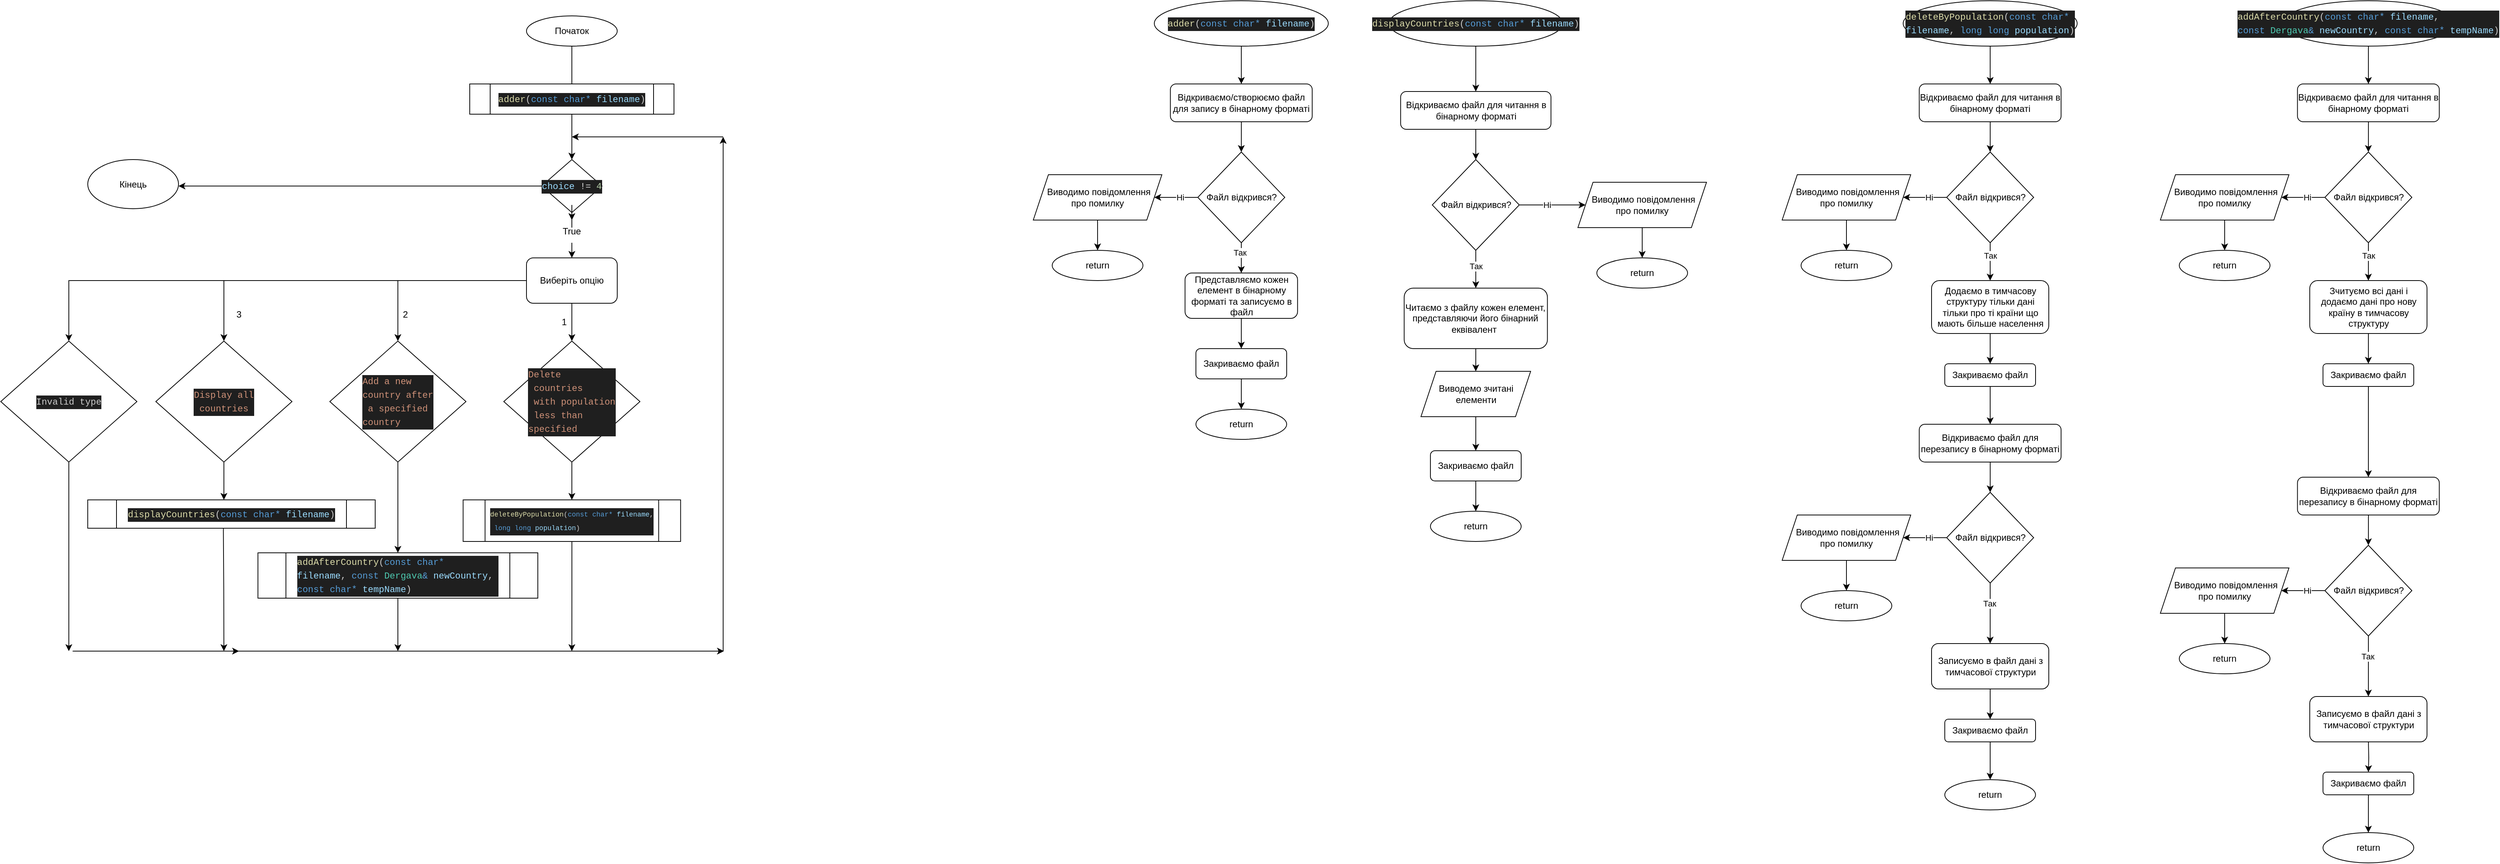<mxfile version="24.8.4">
  <diagram name="Page-1" id="szab3ZNXPAMErpoJf3iV">
    <mxGraphModel dx="2683" dy="619" grid="1" gridSize="10" guides="1" tooltips="1" connect="1" arrows="1" fold="1" page="1" pageScale="1" pageWidth="850" pageHeight="1100" math="0" shadow="0">
      <root>
        <mxCell id="0" />
        <mxCell id="1" parent="0" />
        <mxCell id="Rs7uVpNpl5kbR52D8kE1-1" value="" style="edgeStyle=orthogonalEdgeStyle;rounded=0;orthogonalLoop=1;jettySize=auto;html=1;" edge="1" parent="1" source="Rs7uVpNpl5kbR52D8kE1-2" target="Rs7uVpNpl5kbR52D8kE1-4">
          <mxGeometry relative="1" as="geometry" />
        </mxCell>
        <mxCell id="Rs7uVpNpl5kbR52D8kE1-2" value="&lt;div style=&quot;text-align: start; color: rgb(204, 204, 204); background-color: rgb(31, 31, 31); font-family: Menlo, Monaco, &amp;quot;Courier New&amp;quot;, monospace; line-height: 18px; white-space: pre;&quot;&gt;&lt;span style=&quot;color: rgb(220, 220, 170);&quot;&gt;adder&lt;/span&gt;(&lt;span style=&quot;color: rgb(86, 156, 214);&quot;&gt;const&lt;/span&gt; &lt;span style=&quot;color: rgb(86, 156, 214);&quot;&gt;char*&lt;/span&gt; &lt;span style=&quot;color: rgb(156, 220, 254);&quot;&gt;filename&lt;/span&gt;)&lt;/div&gt;" style="ellipse;whiteSpace=wrap;html=1;" vertex="1" parent="1">
          <mxGeometry x="250" y="100" width="230" height="60" as="geometry" />
        </mxCell>
        <mxCell id="Rs7uVpNpl5kbR52D8kE1-3" value="" style="edgeStyle=orthogonalEdgeStyle;rounded=0;orthogonalLoop=1;jettySize=auto;html=1;" edge="1" parent="1" source="Rs7uVpNpl5kbR52D8kE1-4" target="Rs7uVpNpl5kbR52D8kE1-9">
          <mxGeometry relative="1" as="geometry" />
        </mxCell>
        <mxCell id="Rs7uVpNpl5kbR52D8kE1-4" value="Відкриваємо/створюємо файл для запису в бінарному форматі" style="rounded=1;whiteSpace=wrap;html=1;" vertex="1" parent="1">
          <mxGeometry x="271.25" y="210" width="187.5" height="50" as="geometry" />
        </mxCell>
        <mxCell id="Rs7uVpNpl5kbR52D8kE1-5" value="" style="edgeStyle=orthogonalEdgeStyle;rounded=0;orthogonalLoop=1;jettySize=auto;html=1;" edge="1" parent="1" source="Rs7uVpNpl5kbR52D8kE1-9" target="Rs7uVpNpl5kbR52D8kE1-11">
          <mxGeometry relative="1" as="geometry" />
        </mxCell>
        <mxCell id="Rs7uVpNpl5kbR52D8kE1-6" value="Ні" style="edgeLabel;html=1;align=center;verticalAlign=middle;resizable=0;points=[];" vertex="1" connectable="0" parent="Rs7uVpNpl5kbR52D8kE1-5">
          <mxGeometry x="-0.169" relative="1" as="geometry">
            <mxPoint as="offset" />
          </mxGeometry>
        </mxCell>
        <mxCell id="Rs7uVpNpl5kbR52D8kE1-7" value="" style="edgeStyle=orthogonalEdgeStyle;rounded=0;orthogonalLoop=1;jettySize=auto;html=1;" edge="1" parent="1" source="Rs7uVpNpl5kbR52D8kE1-9" target="Rs7uVpNpl5kbR52D8kE1-14">
          <mxGeometry relative="1" as="geometry" />
        </mxCell>
        <mxCell id="Rs7uVpNpl5kbR52D8kE1-8" value="Так" style="edgeLabel;html=1;align=center;verticalAlign=middle;resizable=0;points=[];" vertex="1" connectable="0" parent="Rs7uVpNpl5kbR52D8kE1-7">
          <mxGeometry x="-0.366" y="-2" relative="1" as="geometry">
            <mxPoint as="offset" />
          </mxGeometry>
        </mxCell>
        <mxCell id="Rs7uVpNpl5kbR52D8kE1-9" value="Файл відкрився?" style="rhombus;whiteSpace=wrap;html=1;" vertex="1" parent="1">
          <mxGeometry x="307.5" y="300" width="115" height="120" as="geometry" />
        </mxCell>
        <mxCell id="Rs7uVpNpl5kbR52D8kE1-10" value="" style="edgeStyle=orthogonalEdgeStyle;rounded=0;orthogonalLoop=1;jettySize=auto;html=1;" edge="1" parent="1" source="Rs7uVpNpl5kbR52D8kE1-11" target="Rs7uVpNpl5kbR52D8kE1-12">
          <mxGeometry relative="1" as="geometry" />
        </mxCell>
        <mxCell id="Rs7uVpNpl5kbR52D8kE1-11" value="&amp;nbsp; Виводимо повідомлення&amp;nbsp;&lt;div&gt;про помилку&lt;/div&gt;" style="shape=parallelogram;perimeter=parallelogramPerimeter;whiteSpace=wrap;html=1;fixedSize=1;" vertex="1" parent="1">
          <mxGeometry x="90" y="330" width="170" height="60" as="geometry" />
        </mxCell>
        <mxCell id="Rs7uVpNpl5kbR52D8kE1-12" value="return" style="ellipse;whiteSpace=wrap;html=1;" vertex="1" parent="1">
          <mxGeometry x="115" y="430" width="120" height="40" as="geometry" />
        </mxCell>
        <mxCell id="Rs7uVpNpl5kbR52D8kE1-13" value="" style="edgeStyle=orthogonalEdgeStyle;rounded=0;orthogonalLoop=1;jettySize=auto;html=1;" edge="1" parent="1" source="Rs7uVpNpl5kbR52D8kE1-14" target="Rs7uVpNpl5kbR52D8kE1-16">
          <mxGeometry relative="1" as="geometry" />
        </mxCell>
        <mxCell id="Rs7uVpNpl5kbR52D8kE1-14" value="Представляємо кожен елемент в бінарному форматі та записуємо в файл" style="rounded=1;whiteSpace=wrap;html=1;" vertex="1" parent="1">
          <mxGeometry x="290.63" y="460" width="148.75" height="60" as="geometry" />
        </mxCell>
        <mxCell id="Rs7uVpNpl5kbR52D8kE1-15" value="" style="edgeStyle=orthogonalEdgeStyle;rounded=0;orthogonalLoop=1;jettySize=auto;html=1;" edge="1" parent="1" source="Rs7uVpNpl5kbR52D8kE1-16" target="Rs7uVpNpl5kbR52D8kE1-17">
          <mxGeometry relative="1" as="geometry" />
        </mxCell>
        <mxCell id="Rs7uVpNpl5kbR52D8kE1-16" value="Закриваємо файл" style="rounded=1;whiteSpace=wrap;html=1;" vertex="1" parent="1">
          <mxGeometry x="305" y="560" width="120" height="40" as="geometry" />
        </mxCell>
        <mxCell id="Rs7uVpNpl5kbR52D8kE1-17" value="return" style="ellipse;whiteSpace=wrap;html=1;" vertex="1" parent="1">
          <mxGeometry x="305" y="640" width="120" height="40" as="geometry" />
        </mxCell>
        <mxCell id="Rs7uVpNpl5kbR52D8kE1-18" value="" style="edgeStyle=orthogonalEdgeStyle;rounded=0;orthogonalLoop=1;jettySize=auto;html=1;" edge="1" parent="1" source="Rs7uVpNpl5kbR52D8kE1-19" target="Rs7uVpNpl5kbR52D8kE1-21">
          <mxGeometry relative="1" as="geometry" />
        </mxCell>
        <mxCell id="Rs7uVpNpl5kbR52D8kE1-19" value="&lt;div style=&quot;text-align: start; color: rgb(204, 204, 204); background-color: rgb(31, 31, 31); font-family: Menlo, Monaco, &amp;quot;Courier New&amp;quot;, monospace; line-height: 18px; white-space: pre;&quot;&gt;&lt;span style=&quot;color: rgb(220, 220, 170);&quot;&gt;displayCountries&lt;/span&gt;(&lt;span style=&quot;color: rgb(86, 156, 214);&quot;&gt;const&lt;/span&gt; &lt;span style=&quot;color: rgb(86, 156, 214);&quot;&gt;char*&lt;/span&gt; &lt;span style=&quot;color: rgb(156, 220, 254);&quot;&gt;filename&lt;/span&gt;)&lt;/div&gt;" style="ellipse;whiteSpace=wrap;html=1;" vertex="1" parent="1">
          <mxGeometry x="560" y="100" width="230" height="60" as="geometry" />
        </mxCell>
        <mxCell id="Rs7uVpNpl5kbR52D8kE1-20" value="" style="edgeStyle=orthogonalEdgeStyle;rounded=0;orthogonalLoop=1;jettySize=auto;html=1;" edge="1" parent="1" source="Rs7uVpNpl5kbR52D8kE1-21" target="Rs7uVpNpl5kbR52D8kE1-26">
          <mxGeometry relative="1" as="geometry" />
        </mxCell>
        <mxCell id="Rs7uVpNpl5kbR52D8kE1-21" value="Відкриваємо файл для читання в бінарному форматі" style="rounded=1;whiteSpace=wrap;html=1;" vertex="1" parent="1">
          <mxGeometry x="575.63" y="220" width="198.75" height="50" as="geometry" />
        </mxCell>
        <mxCell id="Rs7uVpNpl5kbR52D8kE1-22" value="" style="edgeStyle=orthogonalEdgeStyle;rounded=0;orthogonalLoop=1;jettySize=auto;html=1;" edge="1" parent="1" source="Rs7uVpNpl5kbR52D8kE1-26" target="Rs7uVpNpl5kbR52D8kE1-28">
          <mxGeometry relative="1" as="geometry" />
        </mxCell>
        <mxCell id="Rs7uVpNpl5kbR52D8kE1-23" value="Ні" style="edgeLabel;html=1;align=center;verticalAlign=middle;resizable=0;points=[];" vertex="1" connectable="0" parent="Rs7uVpNpl5kbR52D8kE1-22">
          <mxGeometry x="-0.169" relative="1" as="geometry">
            <mxPoint as="offset" />
          </mxGeometry>
        </mxCell>
        <mxCell id="Rs7uVpNpl5kbR52D8kE1-24" value="" style="edgeStyle=orthogonalEdgeStyle;rounded=0;orthogonalLoop=1;jettySize=auto;html=1;" edge="1" parent="1" source="Rs7uVpNpl5kbR52D8kE1-26" target="Rs7uVpNpl5kbR52D8kE1-31">
          <mxGeometry relative="1" as="geometry" />
        </mxCell>
        <mxCell id="Rs7uVpNpl5kbR52D8kE1-25" value="Так" style="edgeLabel;html=1;align=center;verticalAlign=middle;resizable=0;points=[];" vertex="1" connectable="0" parent="Rs7uVpNpl5kbR52D8kE1-24">
          <mxGeometry x="-0.462" y="-2" relative="1" as="geometry">
            <mxPoint x="2" y="7" as="offset" />
          </mxGeometry>
        </mxCell>
        <mxCell id="Rs7uVpNpl5kbR52D8kE1-26" value="Файл відкрився?" style="rhombus;whiteSpace=wrap;html=1;" vertex="1" parent="1">
          <mxGeometry x="617.5" y="310" width="115" height="120" as="geometry" />
        </mxCell>
        <mxCell id="Rs7uVpNpl5kbR52D8kE1-27" value="" style="edgeStyle=orthogonalEdgeStyle;rounded=0;orthogonalLoop=1;jettySize=auto;html=1;" edge="1" parent="1" source="Rs7uVpNpl5kbR52D8kE1-28" target="Rs7uVpNpl5kbR52D8kE1-29">
          <mxGeometry relative="1" as="geometry" />
        </mxCell>
        <mxCell id="Rs7uVpNpl5kbR52D8kE1-28" value="&amp;nbsp; Виводимо повідомлення&amp;nbsp;&lt;div&gt;про помилку&lt;/div&gt;" style="shape=parallelogram;perimeter=parallelogramPerimeter;whiteSpace=wrap;html=1;fixedSize=1;" vertex="1" parent="1">
          <mxGeometry x="810" y="340" width="170" height="60" as="geometry" />
        </mxCell>
        <mxCell id="Rs7uVpNpl5kbR52D8kE1-29" value="return" style="ellipse;whiteSpace=wrap;html=1;" vertex="1" parent="1">
          <mxGeometry x="835" y="440" width="120" height="40" as="geometry" />
        </mxCell>
        <mxCell id="Rs7uVpNpl5kbR52D8kE1-30" value="" style="edgeStyle=orthogonalEdgeStyle;rounded=0;orthogonalLoop=1;jettySize=auto;html=1;" edge="1" parent="1" source="Rs7uVpNpl5kbR52D8kE1-99" target="Rs7uVpNpl5kbR52D8kE1-33">
          <mxGeometry relative="1" as="geometry" />
        </mxCell>
        <mxCell id="Rs7uVpNpl5kbR52D8kE1-31" value="Читаємо з файлу кожен елемент, представляючи його бінарний еквівалент&amp;nbsp;" style="rounded=1;whiteSpace=wrap;html=1;" vertex="1" parent="1">
          <mxGeometry x="580.32" y="480" width="189.37" height="80" as="geometry" />
        </mxCell>
        <mxCell id="Rs7uVpNpl5kbR52D8kE1-32" value="" style="edgeStyle=orthogonalEdgeStyle;rounded=0;orthogonalLoop=1;jettySize=auto;html=1;" edge="1" parent="1" source="Rs7uVpNpl5kbR52D8kE1-33" target="Rs7uVpNpl5kbR52D8kE1-34">
          <mxGeometry relative="1" as="geometry" />
        </mxCell>
        <mxCell id="Rs7uVpNpl5kbR52D8kE1-33" value="Закриваємо файл" style="rounded=1;whiteSpace=wrap;html=1;" vertex="1" parent="1">
          <mxGeometry x="615.01" y="695" width="120" height="40" as="geometry" />
        </mxCell>
        <mxCell id="Rs7uVpNpl5kbR52D8kE1-34" value="return" style="ellipse;whiteSpace=wrap;html=1;" vertex="1" parent="1">
          <mxGeometry x="615.01" y="775" width="120" height="40" as="geometry" />
        </mxCell>
        <mxCell id="Rs7uVpNpl5kbR52D8kE1-35" value="" style="edgeStyle=orthogonalEdgeStyle;rounded=0;orthogonalLoop=1;jettySize=auto;html=1;" edge="1" parent="1" source="Rs7uVpNpl5kbR52D8kE1-36" target="Rs7uVpNpl5kbR52D8kE1-38">
          <mxGeometry relative="1" as="geometry" />
        </mxCell>
        <mxCell id="Rs7uVpNpl5kbR52D8kE1-36" value="&lt;div style=&quot;text-align: start; color: rgb(204, 204, 204); background-color: rgb(31, 31, 31); font-family: Menlo, Monaco, &amp;quot;Courier New&amp;quot;, monospace; line-height: 18px; white-space: pre;&quot;&gt;&lt;span style=&quot;color: rgb(220, 220, 170);&quot;&gt;deleteByPopulation&lt;/span&gt;(&lt;span style=&quot;color: rgb(86, 156, 214);&quot;&gt;const&lt;/span&gt; &lt;span style=&quot;color: rgb(86, 156, 214);&quot;&gt;char*&lt;/span&gt;&amp;nbsp;&lt;/div&gt;&lt;div style=&quot;text-align: start; color: rgb(204, 204, 204); background-color: rgb(31, 31, 31); font-family: Menlo, Monaco, &amp;quot;Courier New&amp;quot;, monospace; line-height: 18px; white-space: pre;&quot;&gt;&lt;span style=&quot;color: rgb(156, 220, 254);&quot;&gt;filename&lt;/span&gt;, &lt;span style=&quot;color: rgb(86, 156, 214);&quot;&gt;long&lt;/span&gt; &lt;span style=&quot;color: rgb(86, 156, 214);&quot;&gt;long&lt;/span&gt; &lt;span style=&quot;color: rgb(156, 220, 254);&quot;&gt;population&lt;/span&gt;)&lt;/div&gt;" style="ellipse;whiteSpace=wrap;html=1;" vertex="1" parent="1">
          <mxGeometry x="1240" y="100" width="230" height="60" as="geometry" />
        </mxCell>
        <mxCell id="Rs7uVpNpl5kbR52D8kE1-37" value="" style="edgeStyle=orthogonalEdgeStyle;rounded=0;orthogonalLoop=1;jettySize=auto;html=1;" edge="1" parent="1" source="Rs7uVpNpl5kbR52D8kE1-38" target="Rs7uVpNpl5kbR52D8kE1-43">
          <mxGeometry relative="1" as="geometry" />
        </mxCell>
        <mxCell id="Rs7uVpNpl5kbR52D8kE1-38" value="Відкриваємо файл для читання в бінарному форматі" style="rounded=1;whiteSpace=wrap;html=1;" vertex="1" parent="1">
          <mxGeometry x="1261.25" y="210" width="187.5" height="50" as="geometry" />
        </mxCell>
        <mxCell id="Rs7uVpNpl5kbR52D8kE1-39" value="" style="edgeStyle=orthogonalEdgeStyle;rounded=0;orthogonalLoop=1;jettySize=auto;html=1;" edge="1" parent="1" source="Rs7uVpNpl5kbR52D8kE1-43" target="Rs7uVpNpl5kbR52D8kE1-45">
          <mxGeometry relative="1" as="geometry" />
        </mxCell>
        <mxCell id="Rs7uVpNpl5kbR52D8kE1-40" value="Ні" style="edgeLabel;html=1;align=center;verticalAlign=middle;resizable=0;points=[];" vertex="1" connectable="0" parent="Rs7uVpNpl5kbR52D8kE1-39">
          <mxGeometry x="-0.169" relative="1" as="geometry">
            <mxPoint as="offset" />
          </mxGeometry>
        </mxCell>
        <mxCell id="Rs7uVpNpl5kbR52D8kE1-41" value="" style="edgeStyle=orthogonalEdgeStyle;rounded=0;orthogonalLoop=1;jettySize=auto;html=1;" edge="1" parent="1" source="Rs7uVpNpl5kbR52D8kE1-43" target="Rs7uVpNpl5kbR52D8kE1-48">
          <mxGeometry relative="1" as="geometry" />
        </mxCell>
        <mxCell id="Rs7uVpNpl5kbR52D8kE1-42" value="Так" style="edgeLabel;html=1;align=center;verticalAlign=middle;resizable=0;points=[];" vertex="1" connectable="0" parent="Rs7uVpNpl5kbR52D8kE1-41">
          <mxGeometry x="-0.255" relative="1" as="geometry">
            <mxPoint y="-2" as="offset" />
          </mxGeometry>
        </mxCell>
        <mxCell id="Rs7uVpNpl5kbR52D8kE1-43" value="Файл відкрився?" style="rhombus;whiteSpace=wrap;html=1;" vertex="1" parent="1">
          <mxGeometry x="1297.5" y="300" width="115" height="120" as="geometry" />
        </mxCell>
        <mxCell id="Rs7uVpNpl5kbR52D8kE1-44" value="" style="edgeStyle=orthogonalEdgeStyle;rounded=0;orthogonalLoop=1;jettySize=auto;html=1;" edge="1" parent="1" source="Rs7uVpNpl5kbR52D8kE1-45" target="Rs7uVpNpl5kbR52D8kE1-46">
          <mxGeometry relative="1" as="geometry" />
        </mxCell>
        <mxCell id="Rs7uVpNpl5kbR52D8kE1-45" value="&amp;nbsp; Виводимо повідомлення&amp;nbsp;&lt;div&gt;про помилку&lt;/div&gt;" style="shape=parallelogram;perimeter=parallelogramPerimeter;whiteSpace=wrap;html=1;fixedSize=1;" vertex="1" parent="1">
          <mxGeometry x="1080" y="330" width="170" height="60" as="geometry" />
        </mxCell>
        <mxCell id="Rs7uVpNpl5kbR52D8kE1-46" value="return" style="ellipse;whiteSpace=wrap;html=1;" vertex="1" parent="1">
          <mxGeometry x="1105" y="430" width="120" height="40" as="geometry" />
        </mxCell>
        <mxCell id="Rs7uVpNpl5kbR52D8kE1-47" value="" style="edgeStyle=orthogonalEdgeStyle;rounded=0;orthogonalLoop=1;jettySize=auto;html=1;" edge="1" parent="1" source="Rs7uVpNpl5kbR52D8kE1-48" target="Rs7uVpNpl5kbR52D8kE1-50">
          <mxGeometry relative="1" as="geometry" />
        </mxCell>
        <mxCell id="Rs7uVpNpl5kbR52D8kE1-48" value="Додаємо в тимчасову структуру тільки дані тільки про ті країни що мають більше населення" style="rounded=1;whiteSpace=wrap;html=1;" vertex="1" parent="1">
          <mxGeometry x="1277.5" y="470" width="155" height="70" as="geometry" />
        </mxCell>
        <mxCell id="Rs7uVpNpl5kbR52D8kE1-49" value="" style="edgeStyle=orthogonalEdgeStyle;rounded=0;orthogonalLoop=1;jettySize=auto;html=1;" edge="1" parent="1" source="Rs7uVpNpl5kbR52D8kE1-50" target="Rs7uVpNpl5kbR52D8kE1-52">
          <mxGeometry relative="1" as="geometry" />
        </mxCell>
        <mxCell id="Rs7uVpNpl5kbR52D8kE1-50" value="Закриваємо файл" style="rounded=1;whiteSpace=wrap;html=1;" vertex="1" parent="1">
          <mxGeometry x="1295" y="580" width="120" height="30" as="geometry" />
        </mxCell>
        <mxCell id="Rs7uVpNpl5kbR52D8kE1-51" value="" style="edgeStyle=orthogonalEdgeStyle;rounded=0;orthogonalLoop=1;jettySize=auto;html=1;" edge="1" parent="1" source="Rs7uVpNpl5kbR52D8kE1-52" target="Rs7uVpNpl5kbR52D8kE1-57">
          <mxGeometry relative="1" as="geometry" />
        </mxCell>
        <mxCell id="Rs7uVpNpl5kbR52D8kE1-52" value="Відкриваємо файл для перезапису в бінарному форматі" style="rounded=1;whiteSpace=wrap;html=1;" vertex="1" parent="1">
          <mxGeometry x="1261.25" y="660" width="187.5" height="50" as="geometry" />
        </mxCell>
        <mxCell id="Rs7uVpNpl5kbR52D8kE1-53" value="" style="edgeStyle=orthogonalEdgeStyle;rounded=0;orthogonalLoop=1;jettySize=auto;html=1;" edge="1" parent="1" source="Rs7uVpNpl5kbR52D8kE1-57" target="Rs7uVpNpl5kbR52D8kE1-59">
          <mxGeometry relative="1" as="geometry" />
        </mxCell>
        <mxCell id="Rs7uVpNpl5kbR52D8kE1-54" value="Ні" style="edgeLabel;html=1;align=center;verticalAlign=middle;resizable=0;points=[];" vertex="1" connectable="0" parent="Rs7uVpNpl5kbR52D8kE1-53">
          <mxGeometry x="-0.169" relative="1" as="geometry">
            <mxPoint as="offset" />
          </mxGeometry>
        </mxCell>
        <mxCell id="Rs7uVpNpl5kbR52D8kE1-55" value="" style="edgeStyle=orthogonalEdgeStyle;rounded=0;orthogonalLoop=1;jettySize=auto;html=1;" edge="1" parent="1" source="Rs7uVpNpl5kbR52D8kE1-57" target="Rs7uVpNpl5kbR52D8kE1-62">
          <mxGeometry relative="1" as="geometry" />
        </mxCell>
        <mxCell id="Rs7uVpNpl5kbR52D8kE1-56" value="Так" style="edgeLabel;html=1;align=center;verticalAlign=middle;resizable=0;points=[];" vertex="1" connectable="0" parent="Rs7uVpNpl5kbR52D8kE1-55">
          <mxGeometry x="-0.339" y="-1" relative="1" as="geometry">
            <mxPoint as="offset" />
          </mxGeometry>
        </mxCell>
        <mxCell id="Rs7uVpNpl5kbR52D8kE1-57" value="Файл відкрився?" style="rhombus;whiteSpace=wrap;html=1;" vertex="1" parent="1">
          <mxGeometry x="1297.5" y="750" width="115" height="120" as="geometry" />
        </mxCell>
        <mxCell id="Rs7uVpNpl5kbR52D8kE1-58" value="" style="edgeStyle=orthogonalEdgeStyle;rounded=0;orthogonalLoop=1;jettySize=auto;html=1;" edge="1" parent="1" source="Rs7uVpNpl5kbR52D8kE1-59" target="Rs7uVpNpl5kbR52D8kE1-60">
          <mxGeometry relative="1" as="geometry" />
        </mxCell>
        <mxCell id="Rs7uVpNpl5kbR52D8kE1-59" value="&amp;nbsp; Виводимо повідомлення&amp;nbsp;&lt;div&gt;про помилку&lt;/div&gt;" style="shape=parallelogram;perimeter=parallelogramPerimeter;whiteSpace=wrap;html=1;fixedSize=1;" vertex="1" parent="1">
          <mxGeometry x="1080" y="780" width="170" height="60" as="geometry" />
        </mxCell>
        <mxCell id="Rs7uVpNpl5kbR52D8kE1-60" value="return" style="ellipse;whiteSpace=wrap;html=1;" vertex="1" parent="1">
          <mxGeometry x="1105" y="880" width="120" height="40" as="geometry" />
        </mxCell>
        <mxCell id="Rs7uVpNpl5kbR52D8kE1-61" value="" style="edgeStyle=orthogonalEdgeStyle;rounded=0;orthogonalLoop=1;jettySize=auto;html=1;" edge="1" parent="1" source="Rs7uVpNpl5kbR52D8kE1-62" target="Rs7uVpNpl5kbR52D8kE1-64">
          <mxGeometry relative="1" as="geometry" />
        </mxCell>
        <mxCell id="Rs7uVpNpl5kbR52D8kE1-62" value="Записуємо в файл дані з тимчасової структури" style="rounded=1;whiteSpace=wrap;html=1;" vertex="1" parent="1">
          <mxGeometry x="1277.5" y="950" width="155" height="60" as="geometry" />
        </mxCell>
        <mxCell id="Rs7uVpNpl5kbR52D8kE1-63" value="" style="edgeStyle=orthogonalEdgeStyle;rounded=0;orthogonalLoop=1;jettySize=auto;html=1;" edge="1" parent="1" source="Rs7uVpNpl5kbR52D8kE1-64" target="Rs7uVpNpl5kbR52D8kE1-65">
          <mxGeometry relative="1" as="geometry" />
        </mxCell>
        <mxCell id="Rs7uVpNpl5kbR52D8kE1-64" value="Закриваємо файл" style="rounded=1;whiteSpace=wrap;html=1;" vertex="1" parent="1">
          <mxGeometry x="1295" y="1050" width="120" height="30" as="geometry" />
        </mxCell>
        <mxCell id="Rs7uVpNpl5kbR52D8kE1-65" value="return" style="ellipse;whiteSpace=wrap;html=1;" vertex="1" parent="1">
          <mxGeometry x="1295" y="1130" width="120" height="40" as="geometry" />
        </mxCell>
        <mxCell id="Rs7uVpNpl5kbR52D8kE1-66" value="" style="edgeStyle=orthogonalEdgeStyle;rounded=0;orthogonalLoop=1;jettySize=auto;html=1;" edge="1" parent="1" source="Rs7uVpNpl5kbR52D8kE1-67" target="Rs7uVpNpl5kbR52D8kE1-69">
          <mxGeometry relative="1" as="geometry" />
        </mxCell>
        <mxCell id="Rs7uVpNpl5kbR52D8kE1-67" value="&lt;div style=&quot;text-align: start; color: rgb(204, 204, 204); background-color: rgb(31, 31, 31); font-family: Menlo, Monaco, &amp;quot;Courier New&amp;quot;, monospace; line-height: 18px; white-space: pre;&quot;&gt;&lt;span style=&quot;color: rgb(220, 220, 170);&quot;&gt;addAfterCountry&lt;/span&gt;(&lt;span style=&quot;color: rgb(86, 156, 214);&quot;&gt;const&lt;/span&gt; &lt;span style=&quot;color: rgb(86, 156, 214);&quot;&gt;char*&lt;/span&gt; &lt;span style=&quot;color: rgb(156, 220, 254);&quot;&gt;filename&lt;/span&gt;,&amp;nbsp;&lt;/div&gt;&lt;div style=&quot;text-align: start; color: rgb(204, 204, 204); background-color: rgb(31, 31, 31); font-family: Menlo, Monaco, &amp;quot;Courier New&amp;quot;, monospace; line-height: 18px; white-space: pre;&quot;&gt;&lt;span style=&quot;color: rgb(86, 156, 214);&quot;&gt;const&lt;/span&gt; &lt;span style=&quot;color: rgb(78, 201, 176);&quot;&gt;Dergava&lt;/span&gt;&lt;span style=&quot;color: rgb(86, 156, 214);&quot;&gt;&amp;amp;&lt;/span&gt; &lt;span style=&quot;color: rgb(156, 220, 254);&quot;&gt;newCountry&lt;/span&gt;, &lt;span style=&quot;color: rgb(86, 156, 214);&quot;&gt;const&lt;/span&gt; &lt;span style=&quot;color: rgb(86, 156, 214);&quot;&gt;char*&lt;/span&gt; &lt;span style=&quot;color: rgb(156, 220, 254);&quot;&gt;tempName&lt;/span&gt;)&lt;/div&gt;" style="ellipse;whiteSpace=wrap;html=1;" vertex="1" parent="1">
          <mxGeometry x="1740" y="100" width="230" height="60" as="geometry" />
        </mxCell>
        <mxCell id="Rs7uVpNpl5kbR52D8kE1-68" value="" style="edgeStyle=orthogonalEdgeStyle;rounded=0;orthogonalLoop=1;jettySize=auto;html=1;" edge="1" parent="1" source="Rs7uVpNpl5kbR52D8kE1-69" target="Rs7uVpNpl5kbR52D8kE1-74">
          <mxGeometry relative="1" as="geometry" />
        </mxCell>
        <mxCell id="Rs7uVpNpl5kbR52D8kE1-69" value="Відкриваємо файл для читання в бінарному форматі" style="rounded=1;whiteSpace=wrap;html=1;" vertex="1" parent="1">
          <mxGeometry x="1761.25" y="210" width="187.5" height="50" as="geometry" />
        </mxCell>
        <mxCell id="Rs7uVpNpl5kbR52D8kE1-70" value="" style="edgeStyle=orthogonalEdgeStyle;rounded=0;orthogonalLoop=1;jettySize=auto;html=1;" edge="1" parent="1" source="Rs7uVpNpl5kbR52D8kE1-74" target="Rs7uVpNpl5kbR52D8kE1-76">
          <mxGeometry relative="1" as="geometry" />
        </mxCell>
        <mxCell id="Rs7uVpNpl5kbR52D8kE1-71" value="Ні" style="edgeLabel;html=1;align=center;verticalAlign=middle;resizable=0;points=[];" vertex="1" connectable="0" parent="Rs7uVpNpl5kbR52D8kE1-70">
          <mxGeometry x="-0.169" relative="1" as="geometry">
            <mxPoint as="offset" />
          </mxGeometry>
        </mxCell>
        <mxCell id="Rs7uVpNpl5kbR52D8kE1-72" value="" style="edgeStyle=orthogonalEdgeStyle;rounded=0;orthogonalLoop=1;jettySize=auto;html=1;" edge="1" parent="1" source="Rs7uVpNpl5kbR52D8kE1-74" target="Rs7uVpNpl5kbR52D8kE1-79">
          <mxGeometry relative="1" as="geometry" />
        </mxCell>
        <mxCell id="Rs7uVpNpl5kbR52D8kE1-73" value="Так" style="edgeLabel;html=1;align=center;verticalAlign=middle;resizable=0;points=[];" vertex="1" connectable="0" parent="Rs7uVpNpl5kbR52D8kE1-72">
          <mxGeometry x="-0.255" relative="1" as="geometry">
            <mxPoint y="-2" as="offset" />
          </mxGeometry>
        </mxCell>
        <mxCell id="Rs7uVpNpl5kbR52D8kE1-74" value="Файл відкрився?" style="rhombus;whiteSpace=wrap;html=1;" vertex="1" parent="1">
          <mxGeometry x="1797.5" y="300" width="115" height="120" as="geometry" />
        </mxCell>
        <mxCell id="Rs7uVpNpl5kbR52D8kE1-75" value="" style="edgeStyle=orthogonalEdgeStyle;rounded=0;orthogonalLoop=1;jettySize=auto;html=1;" edge="1" parent="1" source="Rs7uVpNpl5kbR52D8kE1-76" target="Rs7uVpNpl5kbR52D8kE1-77">
          <mxGeometry relative="1" as="geometry" />
        </mxCell>
        <mxCell id="Rs7uVpNpl5kbR52D8kE1-76" value="&amp;nbsp; Виводимо повідомлення&amp;nbsp;&lt;div&gt;про помилку&lt;/div&gt;" style="shape=parallelogram;perimeter=parallelogramPerimeter;whiteSpace=wrap;html=1;fixedSize=1;" vertex="1" parent="1">
          <mxGeometry x="1580" y="330" width="170" height="60" as="geometry" />
        </mxCell>
        <mxCell id="Rs7uVpNpl5kbR52D8kE1-77" value="return" style="ellipse;whiteSpace=wrap;html=1;" vertex="1" parent="1">
          <mxGeometry x="1605" y="430" width="120" height="40" as="geometry" />
        </mxCell>
        <mxCell id="Rs7uVpNpl5kbR52D8kE1-78" value="" style="edgeStyle=orthogonalEdgeStyle;rounded=0;orthogonalLoop=1;jettySize=auto;html=1;" edge="1" parent="1" source="Rs7uVpNpl5kbR52D8kE1-79" target="Rs7uVpNpl5kbR52D8kE1-80">
          <mxGeometry relative="1" as="geometry" />
        </mxCell>
        <mxCell id="Rs7uVpNpl5kbR52D8kE1-79" value="Зчитуємо всі дані і додаємо дані про нову країну в тимчасову структуру" style="rounded=1;whiteSpace=wrap;html=1;" vertex="1" parent="1">
          <mxGeometry x="1777.5" y="470" width="155" height="70" as="geometry" />
        </mxCell>
        <mxCell id="Rs7uVpNpl5kbR52D8kE1-80" value="Закриваємо файл" style="rounded=1;whiteSpace=wrap;html=1;" vertex="1" parent="1">
          <mxGeometry x="1795" y="580" width="120" height="30" as="geometry" />
        </mxCell>
        <mxCell id="Rs7uVpNpl5kbR52D8kE1-81" value="" style="edgeStyle=orthogonalEdgeStyle;rounded=0;orthogonalLoop=1;jettySize=auto;html=1;" edge="1" parent="1" source="Rs7uVpNpl5kbR52D8kE1-82" target="Rs7uVpNpl5kbR52D8kE1-87">
          <mxGeometry relative="1" as="geometry" />
        </mxCell>
        <mxCell id="Rs7uVpNpl5kbR52D8kE1-82" value="Відкриваємо файл для перезапису в бінарному форматі" style="rounded=1;whiteSpace=wrap;html=1;" vertex="1" parent="1">
          <mxGeometry x="1761.25" y="730" width="187.5" height="50" as="geometry" />
        </mxCell>
        <mxCell id="Rs7uVpNpl5kbR52D8kE1-83" value="" style="edgeStyle=orthogonalEdgeStyle;rounded=0;orthogonalLoop=1;jettySize=auto;html=1;" edge="1" parent="1" source="Rs7uVpNpl5kbR52D8kE1-87" target="Rs7uVpNpl5kbR52D8kE1-89">
          <mxGeometry relative="1" as="geometry" />
        </mxCell>
        <mxCell id="Rs7uVpNpl5kbR52D8kE1-84" value="Ні" style="edgeLabel;html=1;align=center;verticalAlign=middle;resizable=0;points=[];" vertex="1" connectable="0" parent="Rs7uVpNpl5kbR52D8kE1-83">
          <mxGeometry x="-0.169" relative="1" as="geometry">
            <mxPoint as="offset" />
          </mxGeometry>
        </mxCell>
        <mxCell id="Rs7uVpNpl5kbR52D8kE1-85" value="" style="edgeStyle=orthogonalEdgeStyle;rounded=0;orthogonalLoop=1;jettySize=auto;html=1;" edge="1" parent="1" source="Rs7uVpNpl5kbR52D8kE1-87">
          <mxGeometry relative="1" as="geometry">
            <mxPoint x="1855" y="1020" as="targetPoint" />
          </mxGeometry>
        </mxCell>
        <mxCell id="Rs7uVpNpl5kbR52D8kE1-86" value="Так" style="edgeLabel;html=1;align=center;verticalAlign=middle;resizable=0;points=[];" vertex="1" connectable="0" parent="Rs7uVpNpl5kbR52D8kE1-85">
          <mxGeometry x="-0.339" y="-1" relative="1" as="geometry">
            <mxPoint as="offset" />
          </mxGeometry>
        </mxCell>
        <mxCell id="Rs7uVpNpl5kbR52D8kE1-87" value="Файл відкрився?" style="rhombus;whiteSpace=wrap;html=1;" vertex="1" parent="1">
          <mxGeometry x="1797.5" y="820" width="115" height="120" as="geometry" />
        </mxCell>
        <mxCell id="Rs7uVpNpl5kbR52D8kE1-88" value="" style="edgeStyle=orthogonalEdgeStyle;rounded=0;orthogonalLoop=1;jettySize=auto;html=1;" edge="1" parent="1" source="Rs7uVpNpl5kbR52D8kE1-89" target="Rs7uVpNpl5kbR52D8kE1-90">
          <mxGeometry relative="1" as="geometry" />
        </mxCell>
        <mxCell id="Rs7uVpNpl5kbR52D8kE1-89" value="&amp;nbsp; Виводимо повідомлення&amp;nbsp;&lt;div&gt;про помилку&lt;/div&gt;" style="shape=parallelogram;perimeter=parallelogramPerimeter;whiteSpace=wrap;html=1;fixedSize=1;" vertex="1" parent="1">
          <mxGeometry x="1580" y="850" width="170" height="60" as="geometry" />
        </mxCell>
        <mxCell id="Rs7uVpNpl5kbR52D8kE1-90" value="return" style="ellipse;whiteSpace=wrap;html=1;" vertex="1" parent="1">
          <mxGeometry x="1605" y="950" width="120" height="40" as="geometry" />
        </mxCell>
        <mxCell id="Rs7uVpNpl5kbR52D8kE1-91" value="" style="edgeStyle=orthogonalEdgeStyle;rounded=0;orthogonalLoop=1;jettySize=auto;html=1;" edge="1" parent="1" target="Rs7uVpNpl5kbR52D8kE1-93">
          <mxGeometry relative="1" as="geometry">
            <mxPoint x="1855" y="1080" as="sourcePoint" />
          </mxGeometry>
        </mxCell>
        <mxCell id="Rs7uVpNpl5kbR52D8kE1-92" value="" style="edgeStyle=orthogonalEdgeStyle;rounded=0;orthogonalLoop=1;jettySize=auto;html=1;" edge="1" parent="1" source="Rs7uVpNpl5kbR52D8kE1-93" target="Rs7uVpNpl5kbR52D8kE1-94">
          <mxGeometry relative="1" as="geometry" />
        </mxCell>
        <mxCell id="Rs7uVpNpl5kbR52D8kE1-93" value="Закриваємо файл" style="rounded=1;whiteSpace=wrap;html=1;" vertex="1" parent="1">
          <mxGeometry x="1795" y="1120" width="120" height="30" as="geometry" />
        </mxCell>
        <mxCell id="Rs7uVpNpl5kbR52D8kE1-94" value="return" style="ellipse;whiteSpace=wrap;html=1;" vertex="1" parent="1">
          <mxGeometry x="1795" y="1200" width="120" height="40" as="geometry" />
        </mxCell>
        <mxCell id="Rs7uVpNpl5kbR52D8kE1-95" value="" style="edgeStyle=orthogonalEdgeStyle;rounded=0;orthogonalLoop=1;jettySize=auto;html=1;entryX=0.5;entryY=0;entryDx=0;entryDy=0;" edge="1" parent="1" source="Rs7uVpNpl5kbR52D8kE1-80" target="Rs7uVpNpl5kbR52D8kE1-82">
          <mxGeometry relative="1" as="geometry">
            <mxPoint x="1855" y="610" as="sourcePoint" />
            <mxPoint x="1855" y="720" as="targetPoint" />
            <Array as="points" />
          </mxGeometry>
        </mxCell>
        <mxCell id="Rs7uVpNpl5kbR52D8kE1-96" value="" style="edgeStyle=orthogonalEdgeStyle;rounded=0;orthogonalLoop=1;jettySize=auto;html=1;" edge="1" parent="1" source="Rs7uVpNpl5kbR52D8kE1-97">
          <mxGeometry relative="1" as="geometry">
            <mxPoint x="-520" y="220" as="targetPoint" />
          </mxGeometry>
        </mxCell>
        <mxCell id="Rs7uVpNpl5kbR52D8kE1-97" value="Початок" style="ellipse;whiteSpace=wrap;html=1;" vertex="1" parent="1">
          <mxGeometry x="-580" y="120" width="120" height="40" as="geometry" />
        </mxCell>
        <mxCell id="Rs7uVpNpl5kbR52D8kE1-98" value="" style="edgeStyle=orthogonalEdgeStyle;rounded=0;orthogonalLoop=1;jettySize=auto;html=1;" edge="1" parent="1" source="Rs7uVpNpl5kbR52D8kE1-31" target="Rs7uVpNpl5kbR52D8kE1-99">
          <mxGeometry relative="1" as="geometry">
            <mxPoint x="675" y="560" as="sourcePoint" />
            <mxPoint x="675" y="695" as="targetPoint" />
          </mxGeometry>
        </mxCell>
        <mxCell id="Rs7uVpNpl5kbR52D8kE1-99" value="Виводемо зчитані елементи" style="shape=parallelogram;perimeter=parallelogramPerimeter;whiteSpace=wrap;html=1;fixedSize=1;" vertex="1" parent="1">
          <mxGeometry x="602.5" y="590" width="145" height="60" as="geometry" />
        </mxCell>
        <mxCell id="Rs7uVpNpl5kbR52D8kE1-100" style="edgeStyle=orthogonalEdgeStyle;rounded=0;orthogonalLoop=1;jettySize=auto;html=1;" edge="1" parent="1" source="Rs7uVpNpl5kbR52D8kE1-101">
          <mxGeometry relative="1" as="geometry">
            <mxPoint x="-520" y="310" as="targetPoint" />
          </mxGeometry>
        </mxCell>
        <mxCell id="Rs7uVpNpl5kbR52D8kE1-101" value="&lt;div style=&quot;text-align: start; color: rgb(204, 204, 204); background-color: rgb(31, 31, 31); font-family: Menlo, Monaco, &amp;quot;Courier New&amp;quot;, monospace; line-height: 18px; white-space: pre;&quot;&gt;&lt;span style=&quot;color: rgb(220, 220, 170);&quot;&gt;adder&lt;/span&gt;(&lt;span style=&quot;color: rgb(86, 156, 214);&quot;&gt;const&lt;/span&gt; &lt;span style=&quot;color: rgb(86, 156, 214);&quot;&gt;char*&lt;/span&gt; &lt;span style=&quot;color: rgb(156, 220, 254);&quot;&gt;filename&lt;/span&gt;)&lt;/div&gt;" style="shape=process;whiteSpace=wrap;html=1;backgroundOutline=1;" vertex="1" parent="1">
          <mxGeometry x="-655" y="210" width="270" height="40" as="geometry" />
        </mxCell>
        <mxCell id="Rs7uVpNpl5kbR52D8kE1-102" style="edgeStyle=orthogonalEdgeStyle;rounded=0;orthogonalLoop=1;jettySize=auto;html=1;" edge="1" parent="1" source="Rs7uVpNpl5kbR52D8kE1-113">
          <mxGeometry relative="1" as="geometry">
            <mxPoint x="-520" y="440" as="targetPoint" />
          </mxGeometry>
        </mxCell>
        <mxCell id="Rs7uVpNpl5kbR52D8kE1-103" style="edgeStyle=orthogonalEdgeStyle;rounded=0;orthogonalLoop=1;jettySize=auto;html=1;" edge="1" parent="1" source="Rs7uVpNpl5kbR52D8kE1-104">
          <mxGeometry relative="1" as="geometry">
            <mxPoint x="-1040" y="345" as="targetPoint" />
          </mxGeometry>
        </mxCell>
        <mxCell id="Rs7uVpNpl5kbR52D8kE1-104" value="&lt;div style=&quot;text-align: start; color: rgb(204, 204, 204); background-color: rgb(31, 31, 31); font-family: Menlo, Monaco, &amp;quot;Courier New&amp;quot;, monospace; line-height: 18px; white-space: pre;&quot;&gt;&lt;span style=&quot;color: rgb(156, 220, 254);&quot;&gt;choice&lt;/span&gt; &lt;span style=&quot;color: rgb(212, 212, 212);&quot;&gt;!=&lt;/span&gt; &lt;span style=&quot;color: rgb(181, 206, 168);&quot;&gt;4&lt;/span&gt;&lt;/div&gt;" style="rhombus;whiteSpace=wrap;html=1;" vertex="1" parent="1">
          <mxGeometry x="-560" y="310" width="80" height="70" as="geometry" />
        </mxCell>
        <mxCell id="Rs7uVpNpl5kbR52D8kE1-105" style="edgeStyle=orthogonalEdgeStyle;rounded=0;orthogonalLoop=1;jettySize=auto;html=1;" edge="1" parent="1" source="Rs7uVpNpl5kbR52D8kE1-109">
          <mxGeometry relative="1" as="geometry">
            <mxPoint x="-520" y="550" as="targetPoint" />
          </mxGeometry>
        </mxCell>
        <mxCell id="Rs7uVpNpl5kbR52D8kE1-106" style="edgeStyle=orthogonalEdgeStyle;rounded=0;orthogonalLoop=1;jettySize=auto;html=1;entryX=0.5;entryY=0;entryDx=0;entryDy=0;" edge="1" parent="1" source="Rs7uVpNpl5kbR52D8kE1-109" target="Rs7uVpNpl5kbR52D8kE1-116">
          <mxGeometry relative="1" as="geometry">
            <mxPoint x="-750" y="530" as="targetPoint" />
            <Array as="points">
              <mxPoint x="-750" y="470" />
            </Array>
          </mxGeometry>
        </mxCell>
        <mxCell id="Rs7uVpNpl5kbR52D8kE1-107" style="edgeStyle=orthogonalEdgeStyle;rounded=0;orthogonalLoop=1;jettySize=auto;html=1;entryX=0.5;entryY=0;entryDx=0;entryDy=0;" edge="1" parent="1" source="Rs7uVpNpl5kbR52D8kE1-109" target="Rs7uVpNpl5kbR52D8kE1-119">
          <mxGeometry relative="1" as="geometry">
            <mxPoint x="-980" y="540" as="targetPoint" />
          </mxGeometry>
        </mxCell>
        <mxCell id="Rs7uVpNpl5kbR52D8kE1-108" style="edgeStyle=orthogonalEdgeStyle;rounded=0;orthogonalLoop=1;jettySize=auto;html=1;" edge="1" parent="1" source="Rs7uVpNpl5kbR52D8kE1-109" target="Rs7uVpNpl5kbR52D8kE1-132">
          <mxGeometry relative="1" as="geometry">
            <mxPoint x="-1190" y="470" as="targetPoint" />
          </mxGeometry>
        </mxCell>
        <mxCell id="Rs7uVpNpl5kbR52D8kE1-109" value="Виберіть опцію" style="rounded=1;whiteSpace=wrap;html=1;" vertex="1" parent="1">
          <mxGeometry x="-580" y="440" width="120" height="60" as="geometry" />
        </mxCell>
        <mxCell id="Rs7uVpNpl5kbR52D8kE1-110" style="edgeStyle=orthogonalEdgeStyle;rounded=0;orthogonalLoop=1;jettySize=auto;html=1;" edge="1" parent="1" source="Rs7uVpNpl5kbR52D8kE1-111">
          <mxGeometry relative="1" as="geometry">
            <mxPoint x="-520" y="760" as="targetPoint" />
          </mxGeometry>
        </mxCell>
        <mxCell id="Rs7uVpNpl5kbR52D8kE1-111" value="&lt;div style=&quot;text-align: start; color: rgb(204, 204, 204); background-color: rgb(31, 31, 31); font-family: Menlo, Monaco, &amp;quot;Courier New&amp;quot;, monospace; line-height: 18px; white-space: pre;&quot;&gt;&lt;span style=&quot;color: rgb(206, 145, 120);&quot;&gt;Delete&lt;/span&gt;&lt;/div&gt;&lt;div style=&quot;text-align: start; color: rgb(204, 204, 204); background-color: rgb(31, 31, 31); font-family: Menlo, Monaco, &amp;quot;Courier New&amp;quot;, monospace; line-height: 18px; white-space: pre;&quot;&gt;&lt;span style=&quot;color: rgb(206, 145, 120);&quot;&gt; countries&lt;/span&gt;&lt;/div&gt;&lt;div style=&quot;text-align: start; color: rgb(204, 204, 204); background-color: rgb(31, 31, 31); font-family: Menlo, Monaco, &amp;quot;Courier New&amp;quot;, monospace; line-height: 18px; white-space: pre;&quot;&gt;&lt;span style=&quot;color: rgb(206, 145, 120);&quot;&gt; with population&lt;/span&gt;&lt;/div&gt;&lt;div style=&quot;text-align: start; color: rgb(204, 204, 204); background-color: rgb(31, 31, 31); font-family: Menlo, Monaco, &amp;quot;Courier New&amp;quot;, monospace; line-height: 18px; white-space: pre;&quot;&gt;&lt;span style=&quot;color: rgb(206, 145, 120);&quot;&gt; less than&amp;nbsp;&lt;/span&gt;&lt;/div&gt;&lt;div style=&quot;text-align: start; color: rgb(204, 204, 204); background-color: rgb(31, 31, 31); font-family: Menlo, Monaco, &amp;quot;Courier New&amp;quot;, monospace; line-height: 18px; white-space: pre;&quot;&gt;&lt;span style=&quot;color: rgb(206, 145, 120);&quot;&gt;specified&lt;/span&gt;&lt;/div&gt;" style="rhombus;whiteSpace=wrap;html=1;" vertex="1" parent="1">
          <mxGeometry x="-610" y="550" width="180" height="160" as="geometry" />
        </mxCell>
        <mxCell id="Rs7uVpNpl5kbR52D8kE1-112" value="" style="edgeStyle=orthogonalEdgeStyle;rounded=0;orthogonalLoop=1;jettySize=auto;html=1;" edge="1" parent="1" source="Rs7uVpNpl5kbR52D8kE1-104" target="Rs7uVpNpl5kbR52D8kE1-113">
          <mxGeometry relative="1" as="geometry">
            <mxPoint x="-520" y="440" as="targetPoint" />
            <mxPoint x="-520" y="380" as="sourcePoint" />
          </mxGeometry>
        </mxCell>
        <mxCell id="Rs7uVpNpl5kbR52D8kE1-113" value="True" style="text;html=1;align=center;verticalAlign=middle;whiteSpace=wrap;rounded=0;" vertex="1" parent="1">
          <mxGeometry x="-550" y="390" width="60" height="30" as="geometry" />
        </mxCell>
        <mxCell id="Rs7uVpNpl5kbR52D8kE1-114" value="1" style="text;html=1;align=center;verticalAlign=middle;whiteSpace=wrap;rounded=0;" vertex="1" parent="1">
          <mxGeometry x="-560" y="510" width="60" height="30" as="geometry" />
        </mxCell>
        <mxCell id="Rs7uVpNpl5kbR52D8kE1-115" style="edgeStyle=orthogonalEdgeStyle;rounded=0;orthogonalLoop=1;jettySize=auto;html=1;entryX=0.5;entryY=0;entryDx=0;entryDy=0;" edge="1" parent="1" source="Rs7uVpNpl5kbR52D8kE1-116" target="Rs7uVpNpl5kbR52D8kE1-126">
          <mxGeometry relative="1" as="geometry">
            <mxPoint x="-750" y="760" as="targetPoint" />
          </mxGeometry>
        </mxCell>
        <mxCell id="Rs7uVpNpl5kbR52D8kE1-116" value="&lt;div style=&quot;text-align: start; color: rgb(204, 204, 204); background-color: rgb(31, 31, 31); font-family: Menlo, Monaco, &amp;quot;Courier New&amp;quot;, monospace; line-height: 18px; white-space: pre;&quot;&gt;&lt;div style=&quot;line-height: 18px;&quot;&gt;&lt;span style=&quot;color: rgb(206, 145, 120);&quot;&gt;Add a new&amp;nbsp;&lt;/span&gt;&lt;/div&gt;&lt;div style=&quot;line-height: 18px;&quot;&gt;&lt;span style=&quot;color: rgb(206, 145, 120);&quot;&gt;country after&lt;/span&gt;&lt;/div&gt;&lt;div style=&quot;line-height: 18px;&quot;&gt;&lt;span style=&quot;color: rgb(206, 145, 120);&quot;&gt; a specified&amp;nbsp;&lt;/span&gt;&lt;/div&gt;&lt;div style=&quot;line-height: 18px;&quot;&gt;&lt;span style=&quot;color: rgb(206, 145, 120);&quot;&gt;country&lt;/span&gt;&lt;/div&gt;&lt;/div&gt;" style="rhombus;whiteSpace=wrap;html=1;" vertex="1" parent="1">
          <mxGeometry x="-840" y="550" width="180" height="160" as="geometry" />
        </mxCell>
        <mxCell id="Rs7uVpNpl5kbR52D8kE1-117" value="2" style="text;html=1;align=center;verticalAlign=middle;whiteSpace=wrap;rounded=0;" vertex="1" parent="1">
          <mxGeometry x="-770" y="500" width="60" height="30" as="geometry" />
        </mxCell>
        <mxCell id="Rs7uVpNpl5kbR52D8kE1-118" style="edgeStyle=orthogonalEdgeStyle;rounded=0;orthogonalLoop=1;jettySize=auto;html=1;" edge="1" parent="1" source="Rs7uVpNpl5kbR52D8kE1-119">
          <mxGeometry relative="1" as="geometry">
            <mxPoint x="-980" y="760" as="targetPoint" />
          </mxGeometry>
        </mxCell>
        <mxCell id="Rs7uVpNpl5kbR52D8kE1-119" value="&lt;div style=&quot;text-align: start; color: rgb(204, 204, 204); background-color: rgb(31, 31, 31); font-family: Menlo, Monaco, &amp;quot;Courier New&amp;quot;, monospace; line-height: 18px; white-space: pre;&quot;&gt;&lt;div style=&quot;line-height: 18px;&quot;&gt;&lt;div style=&quot;line-height: 18px;&quot;&gt;&lt;span style=&quot;color: rgb(206, 145, 120);&quot;&gt;Display all&lt;/span&gt;&lt;/div&gt;&lt;div style=&quot;line-height: 18px;&quot;&gt;&lt;span style=&quot;color: rgb(206, 145, 120);&quot;&gt; countries&lt;/span&gt;&lt;/div&gt;&lt;/div&gt;&lt;/div&gt;" style="rhombus;whiteSpace=wrap;html=1;" vertex="1" parent="1">
          <mxGeometry x="-1070" y="550" width="180" height="160" as="geometry" />
        </mxCell>
        <mxCell id="Rs7uVpNpl5kbR52D8kE1-120" value="3" style="text;html=1;align=center;verticalAlign=middle;whiteSpace=wrap;rounded=0;" vertex="1" parent="1">
          <mxGeometry x="-990" y="500" width="60" height="30" as="geometry" />
        </mxCell>
        <mxCell id="Rs7uVpNpl5kbR52D8kE1-121" style="edgeStyle=orthogonalEdgeStyle;rounded=0;orthogonalLoop=1;jettySize=auto;html=1;" edge="1" parent="1" source="Rs7uVpNpl5kbR52D8kE1-122">
          <mxGeometry relative="1" as="geometry">
            <mxPoint x="-520" y="960" as="targetPoint" />
          </mxGeometry>
        </mxCell>
        <mxCell id="Rs7uVpNpl5kbR52D8kE1-122" value="&lt;div style=&quot;text-align: start; color: rgb(204, 204, 204); background-color: rgb(31, 31, 31); font-family: Menlo, Monaco, &amp;quot;Courier New&amp;quot;, monospace; line-height: 18px; white-space: pre; font-size: 9px;&quot;&gt;&lt;div style=&quot;line-height: 18px;&quot;&gt;&lt;span style=&quot;color: rgb(220, 220, 170);&quot;&gt;deleteByPopulation&lt;/span&gt;(&lt;span style=&quot;color: rgb(86, 156, 214);&quot;&gt;const&lt;/span&gt; &lt;span style=&quot;color: rgb(86, 156, 214);&quot;&gt;char*&lt;/span&gt; &lt;span style=&quot;color: rgb(156, 220, 254);&quot;&gt;filename&lt;/span&gt;,&lt;/div&gt;&lt;div style=&quot;line-height: 18px;&quot;&gt; &lt;span style=&quot;color: rgb(86, 156, 214);&quot;&gt;long&lt;/span&gt; &lt;span style=&quot;color: rgb(86, 156, 214);&quot;&gt;long&lt;/span&gt; &lt;span style=&quot;color: rgb(156, 220, 254);&quot;&gt;population&lt;/span&gt;)&lt;/div&gt;&lt;/div&gt;" style="shape=process;whiteSpace=wrap;html=1;backgroundOutline=1;" vertex="1" parent="1">
          <mxGeometry x="-663.75" y="760" width="287.5" height="55" as="geometry" />
        </mxCell>
        <mxCell id="Rs7uVpNpl5kbR52D8kE1-123" style="edgeStyle=orthogonalEdgeStyle;rounded=0;orthogonalLoop=1;jettySize=auto;html=1;" edge="1" parent="1">
          <mxGeometry relative="1" as="geometry">
            <mxPoint x="-980" y="960" as="targetPoint" />
            <mxPoint x="-980.71" y="797.5" as="sourcePoint" />
          </mxGeometry>
        </mxCell>
        <mxCell id="Rs7uVpNpl5kbR52D8kE1-124" value="&lt;div style=&quot;text-align: start; color: rgb(204, 204, 204); background-color: rgb(31, 31, 31); font-family: Menlo, Monaco, &amp;quot;Courier New&amp;quot;, monospace; line-height: 18px; white-space: pre; font-size: 10px;&quot;&gt;&lt;div style=&quot;font-size: 12px; line-height: 18px;&quot;&gt;&lt;span style=&quot;color: rgb(220, 220, 170);&quot;&gt;displayCountries&lt;/span&gt;(&lt;span style=&quot;color: rgb(86, 156, 214);&quot;&gt;const&lt;/span&gt; &lt;span style=&quot;color: rgb(86, 156, 214);&quot;&gt;char*&lt;/span&gt; &lt;span style=&quot;color: rgb(156, 220, 254);&quot;&gt;filename&lt;/span&gt;)&lt;/div&gt;&lt;/div&gt;" style="shape=process;whiteSpace=wrap;html=1;backgroundOutline=1;" vertex="1" parent="1">
          <mxGeometry x="-1160" y="760" width="380" height="37.5" as="geometry" />
        </mxCell>
        <mxCell id="Rs7uVpNpl5kbR52D8kE1-125" style="edgeStyle=orthogonalEdgeStyle;rounded=0;orthogonalLoop=1;jettySize=auto;html=1;" edge="1" parent="1" source="Rs7uVpNpl5kbR52D8kE1-126">
          <mxGeometry relative="1" as="geometry">
            <mxPoint x="-750" y="960" as="targetPoint" />
          </mxGeometry>
        </mxCell>
        <mxCell id="Rs7uVpNpl5kbR52D8kE1-126" value="&lt;div style=&quot;font-style: normal; font-variant-caps: normal; font-weight: normal; letter-spacing: normal; orphans: auto; text-align: start; text-indent: 0px; text-transform: none; widows: auto; word-spacing: 0px; -webkit-text-stroke-width: 0px; text-decoration: none; color: rgb(204, 204, 204); background-color: rgb(31, 31, 31); font-family: Menlo, Monaco, &amp;quot;Courier New&amp;quot;, monospace; font-size: 12px; line-height: 18px; white-space: pre;&quot;&gt;&lt;div&gt;&lt;span style=&quot;color: rgb(220, 220, 170);&quot;&gt;addAfterCountry&lt;/span&gt;&lt;span style=&quot;color: rgb(204, 204, 204);&quot;&gt;(&lt;/span&gt;&lt;span style=&quot;color: rgb(86, 156, 214);&quot;&gt;const&lt;/span&gt;&lt;span style=&quot;color: rgb(204, 204, 204);&quot;&gt; &lt;/span&gt;&lt;span style=&quot;color: rgb(86, 156, 214);&quot;&gt;char*&lt;/span&gt;&lt;span style=&quot;color: rgb(204, 204, 204);&quot;&gt;&amp;nbsp;&lt;/span&gt;&lt;/div&gt;&lt;div&gt;&lt;span style=&quot;color: rgb(156, 220, 254);&quot;&gt;filename&lt;/span&gt;&lt;span style=&quot;color: rgb(204, 204, 204);&quot;&gt;, &lt;/span&gt;&lt;span style=&quot;color: rgb(86, 156, 214);&quot;&gt;const&lt;/span&gt;&lt;span style=&quot;color: rgb(204, 204, 204);&quot;&gt; &lt;/span&gt;&lt;span style=&quot;color: rgb(78, 201, 176);&quot;&gt;Dergava&lt;/span&gt;&lt;span style=&quot;color: rgb(86, 156, 214);&quot;&gt;&amp;amp;&lt;/span&gt;&lt;span style=&quot;color: rgb(204, 204, 204);&quot;&gt; &lt;/span&gt;&lt;span style=&quot;color: rgb(156, 220, 254);&quot;&gt;newCountry&lt;/span&gt;&lt;span style=&quot;color: rgb(204, 204, 204);&quot;&gt;,&amp;nbsp;&lt;/span&gt;&lt;/div&gt;&lt;div&gt;&lt;span style=&quot;color: rgb(86, 156, 214);&quot;&gt;const&lt;/span&gt;&lt;span style=&quot;color: rgb(204, 204, 204);&quot;&gt; &lt;/span&gt;&lt;span style=&quot;color: rgb(86, 156, 214);&quot;&gt;char*&lt;/span&gt;&lt;span style=&quot;color: rgb(204, 204, 204);&quot;&gt; &lt;/span&gt;&lt;span style=&quot;color: rgb(156, 220, 254);&quot;&gt;tempName&lt;/span&gt;&lt;span style=&quot;color: rgb(204, 204, 204);&quot;&gt;)&lt;/span&gt;&lt;/div&gt;&lt;/div&gt;" style="shape=process;whiteSpace=wrap;html=1;backgroundOutline=1;" vertex="1" parent="1">
          <mxGeometry x="-935" y="830" width="370" height="60" as="geometry" />
        </mxCell>
        <mxCell id="Rs7uVpNpl5kbR52D8kE1-127" value="" style="endArrow=classic;html=1;rounded=0;" edge="1" parent="1">
          <mxGeometry width="50" height="50" relative="1" as="geometry">
            <mxPoint x="-980" y="960" as="sourcePoint" />
            <mxPoint x="-319" y="960" as="targetPoint" />
            <Array as="points">
              <mxPoint x="-880" y="960" />
            </Array>
          </mxGeometry>
        </mxCell>
        <mxCell id="Rs7uVpNpl5kbR52D8kE1-128" value="" style="edgeStyle=none;orthogonalLoop=1;jettySize=auto;html=1;rounded=0;" edge="1" parent="1">
          <mxGeometry width="100" relative="1" as="geometry">
            <mxPoint x="-320" y="960" as="sourcePoint" />
            <mxPoint x="-320" y="280" as="targetPoint" />
            <Array as="points" />
          </mxGeometry>
        </mxCell>
        <mxCell id="Rs7uVpNpl5kbR52D8kE1-129" value="" style="edgeStyle=none;orthogonalLoop=1;jettySize=auto;html=1;rounded=0;" edge="1" parent="1">
          <mxGeometry width="100" relative="1" as="geometry">
            <mxPoint x="-320" y="280" as="sourcePoint" />
            <mxPoint x="-520" y="280" as="targetPoint" />
            <Array as="points" />
          </mxGeometry>
        </mxCell>
        <mxCell id="Rs7uVpNpl5kbR52D8kE1-130" value="&lt;font style=&quot;font-size: 12px;&quot;&gt;Кінець&lt;/font&gt;" style="ellipse;whiteSpace=wrap;html=1;" vertex="1" parent="1">
          <mxGeometry x="-1160" y="310" width="120" height="65" as="geometry" />
        </mxCell>
        <mxCell id="Rs7uVpNpl5kbR52D8kE1-131" style="edgeStyle=orthogonalEdgeStyle;rounded=0;orthogonalLoop=1;jettySize=auto;html=1;" edge="1" parent="1" source="Rs7uVpNpl5kbR52D8kE1-132">
          <mxGeometry relative="1" as="geometry">
            <mxPoint x="-1185" y="960" as="targetPoint" />
          </mxGeometry>
        </mxCell>
        <mxCell id="Rs7uVpNpl5kbR52D8kE1-132" value="&lt;div style=&quot;text-align: start; color: rgb(204, 204, 204); background-color: rgb(31, 31, 31); font-family: Menlo, Monaco, &amp;quot;Courier New&amp;quot;, monospace; line-height: 18px; white-space: pre;&quot;&gt;&lt;div style=&quot;line-height: 18px;&quot;&gt;&lt;div style=&quot;line-height: 18px;&quot;&gt;Invalid type&lt;/div&gt;&lt;/div&gt;&lt;/div&gt;" style="rhombus;whiteSpace=wrap;html=1;" vertex="1" parent="1">
          <mxGeometry x="-1275" y="550" width="180" height="160" as="geometry" />
        </mxCell>
        <mxCell id="Rs7uVpNpl5kbR52D8kE1-133" value="" style="edgeStyle=none;orthogonalLoop=1;jettySize=auto;html=1;rounded=0;" edge="1" parent="1">
          <mxGeometry width="100" relative="1" as="geometry">
            <mxPoint x="-1180" y="960" as="sourcePoint" />
            <mxPoint x="-960" y="960" as="targetPoint" />
            <Array as="points">
              <mxPoint x="-1140" y="960" />
            </Array>
          </mxGeometry>
        </mxCell>
        <mxCell id="Rs7uVpNpl5kbR52D8kE1-134" value="Записуємо в файл дані з тимчасової структури" style="rounded=1;whiteSpace=wrap;html=1;" vertex="1" parent="1">
          <mxGeometry x="1777.5" y="1020" width="155" height="60" as="geometry" />
        </mxCell>
      </root>
    </mxGraphModel>
  </diagram>
</mxfile>
